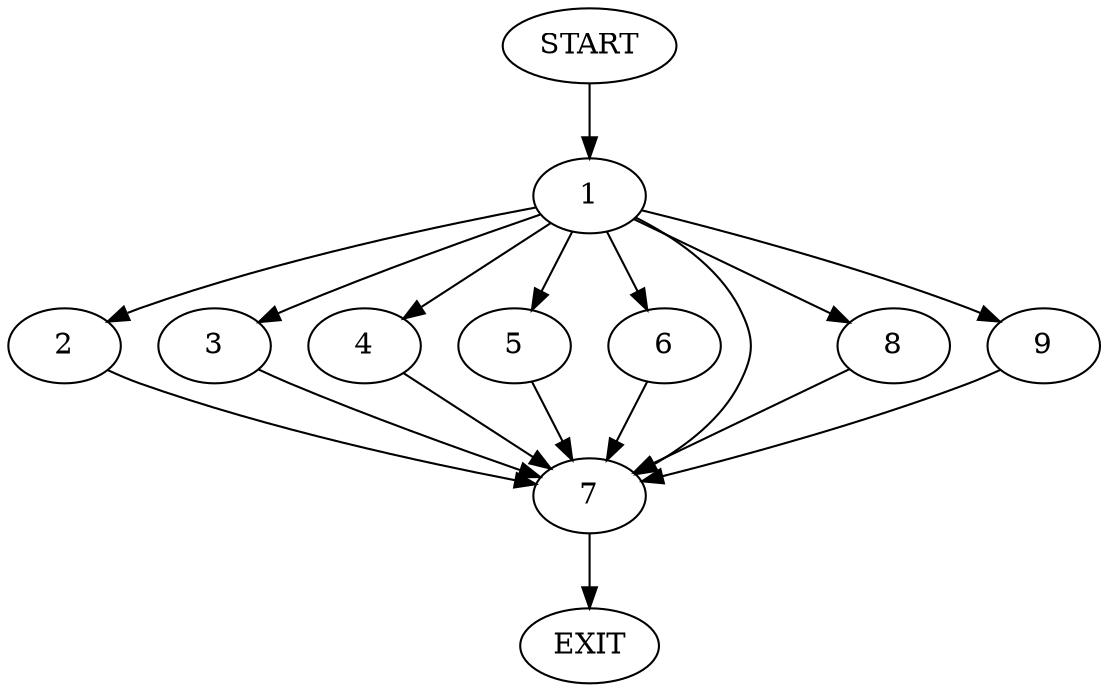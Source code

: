 digraph {
0 [label="START"]
10 [label="EXIT"]
0 -> 1
1 -> 2
1 -> 3
1 -> 4
1 -> 5
1 -> 6
1 -> 7
1 -> 8
1 -> 9
5 -> 7
8 -> 7
7 -> 10
4 -> 7
6 -> 7
2 -> 7
9 -> 7
3 -> 7
}
